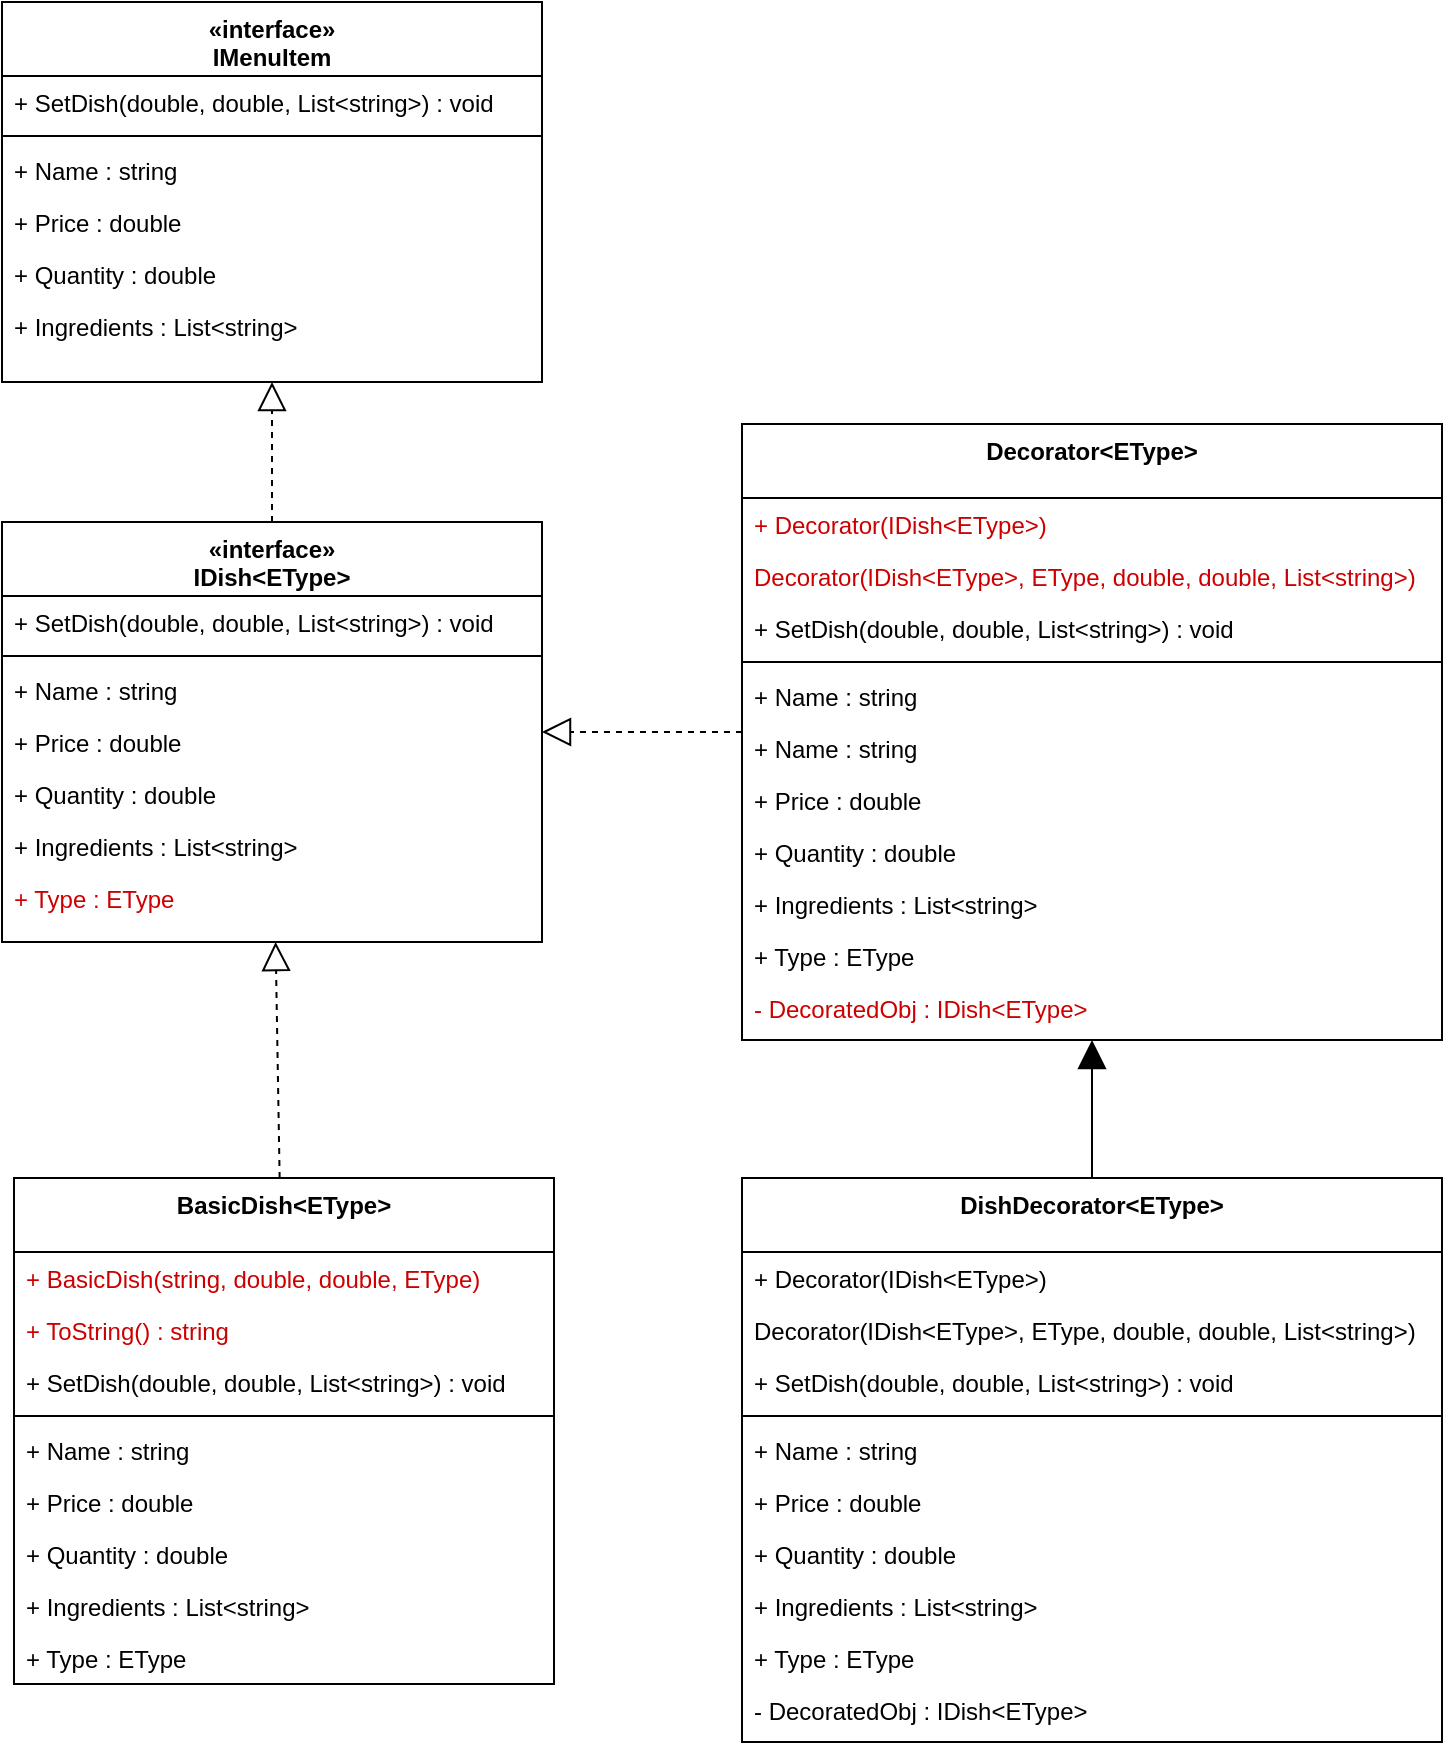 <mxfile version="13.0.1" type="google"><diagram id="C5RBs43oDa-KdzZeNtuy" name="Page-1"><mxGraphModel dx="920" dy="880" grid="1" gridSize="10" guides="1" tooltips="1" connect="1" arrows="1" fold="1" page="1" pageScale="1" pageWidth="827" pageHeight="1169" math="0" shadow="0"><root><mxCell id="WIyWlLk6GJQsqaUBKTNV-0"/><mxCell id="WIyWlLk6GJQsqaUBKTNV-1" parent="WIyWlLk6GJQsqaUBKTNV-0"/><mxCell id="hcxhujS3Mi6u_HmcaEYY-6" value="" style="endArrow=block;dashed=1;endFill=0;endSize=12;html=1;" edge="1" parent="WIyWlLk6GJQsqaUBKTNV-1" source="hcxhujS3Mi6u_HmcaEYY-31" target="hcxhujS3Mi6u_HmcaEYY-0"><mxGeometry width="160" relative="1" as="geometry"><mxPoint x="189" y="443" as="sourcePoint"/><mxPoint x="129" y="473" as="targetPoint"/></mxGeometry></mxCell><mxCell id="hcxhujS3Mi6u_HmcaEYY-30" value="" style="endArrow=block;dashed=1;endFill=0;endSize=12;html=1;" edge="1" parent="WIyWlLk6GJQsqaUBKTNV-1" source="hcxhujS3Mi6u_HmcaEYY-39" target="hcxhujS3Mi6u_HmcaEYY-31"><mxGeometry width="160" relative="1" as="geometry"><mxPoint x="189" y="713" as="sourcePoint"/><mxPoint x="189" y="523" as="targetPoint"/></mxGeometry></mxCell><mxCell id="hcxhujS3Mi6u_HmcaEYY-65" value="" style="endArrow=block;dashed=1;endFill=0;endSize=12;html=1;" edge="1" parent="WIyWlLk6GJQsqaUBKTNV-1" source="hcxhujS3Mi6u_HmcaEYY-57" target="hcxhujS3Mi6u_HmcaEYY-31"><mxGeometry width="160" relative="1" as="geometry"><mxPoint x="199" y="733" as="sourcePoint"/><mxPoint x="199" y="673" as="targetPoint"/></mxGeometry></mxCell><mxCell id="hcxhujS3Mi6u_HmcaEYY-0" value="«interface»&#10;IMenuItem" style="swimlane;fontStyle=1;align=center;verticalAlign=top;childLayout=stackLayout;horizontal=1;startSize=37;horizontalStack=0;resizeParent=1;resizeLast=0;collapsible=1;marginBottom=0;rounded=0;shadow=0;strokeWidth=1;" vertex="1" parent="WIyWlLk6GJQsqaUBKTNV-1"><mxGeometry x="54" y="193" width="270" height="190" as="geometry"><mxRectangle x="230" y="140" width="160" height="26" as="alternateBounds"/></mxGeometry></mxCell><mxCell id="hcxhujS3Mi6u_HmcaEYY-1" value="+ SetDish(double, double, List&lt;string&gt;) : void" style="text;align=left;verticalAlign=top;spacingLeft=4;spacingRight=4;overflow=hidden;rotatable=0;points=[[0,0.5],[1,0.5]];portConstraint=eastwest;" vertex="1" parent="hcxhujS3Mi6u_HmcaEYY-0"><mxGeometry y="37" width="270" height="26" as="geometry"/></mxCell><mxCell id="hcxhujS3Mi6u_HmcaEYY-4" value="" style="line;html=1;strokeWidth=1;align=left;verticalAlign=middle;spacingTop=-1;spacingLeft=3;spacingRight=3;rotatable=0;labelPosition=right;points=[];portConstraint=eastwest;" vertex="1" parent="hcxhujS3Mi6u_HmcaEYY-0"><mxGeometry y="63" width="270" height="8" as="geometry"/></mxCell><mxCell id="hcxhujS3Mi6u_HmcaEYY-5" value="+ Name : string" style="text;align=left;verticalAlign=top;spacingLeft=4;spacingRight=4;overflow=hidden;rotatable=0;points=[[0,0.5],[1,0.5]];portConstraint=eastwest;" vertex="1" parent="hcxhujS3Mi6u_HmcaEYY-0"><mxGeometry y="71" width="270" height="26" as="geometry"/></mxCell><mxCell id="hcxhujS3Mi6u_HmcaEYY-16" value="+ Price : double" style="text;align=left;verticalAlign=top;spacingLeft=4;spacingRight=4;overflow=hidden;rotatable=0;points=[[0,0.5],[1,0.5]];portConstraint=eastwest;" vertex="1" parent="hcxhujS3Mi6u_HmcaEYY-0"><mxGeometry y="97" width="270" height="26" as="geometry"/></mxCell><mxCell id="hcxhujS3Mi6u_HmcaEYY-18" value="+ Quantity : double" style="text;align=left;verticalAlign=top;spacingLeft=4;spacingRight=4;overflow=hidden;rotatable=0;points=[[0,0.5],[1,0.5]];portConstraint=eastwest;" vertex="1" parent="hcxhujS3Mi6u_HmcaEYY-0"><mxGeometry y="123" width="270" height="26" as="geometry"/></mxCell><mxCell id="hcxhujS3Mi6u_HmcaEYY-17" value="+ Ingredients : List&lt;string&gt;" style="text;align=left;verticalAlign=top;spacingLeft=4;spacingRight=4;overflow=hidden;rotatable=0;points=[[0,0.5],[1,0.5]];portConstraint=eastwest;" vertex="1" parent="hcxhujS3Mi6u_HmcaEYY-0"><mxGeometry y="149" width="270" height="26" as="geometry"/></mxCell><mxCell id="hcxhujS3Mi6u_HmcaEYY-31" value="«interface»&#10;IDish&lt;EType&gt;" style="swimlane;fontStyle=1;align=center;verticalAlign=top;childLayout=stackLayout;horizontal=1;startSize=37;horizontalStack=0;resizeParent=1;resizeLast=0;collapsible=1;marginBottom=0;rounded=0;shadow=0;strokeWidth=1;" vertex="1" parent="WIyWlLk6GJQsqaUBKTNV-1"><mxGeometry x="54" y="453" width="270" height="210" as="geometry"><mxRectangle x="230" y="140" width="160" height="26" as="alternateBounds"/></mxGeometry></mxCell><mxCell id="hcxhujS3Mi6u_HmcaEYY-32" value="+ SetDish(double, double, List&lt;string&gt;) : void" style="text;align=left;verticalAlign=top;spacingLeft=4;spacingRight=4;overflow=hidden;rotatable=0;points=[[0,0.5],[1,0.5]];portConstraint=eastwest;" vertex="1" parent="hcxhujS3Mi6u_HmcaEYY-31"><mxGeometry y="37" width="270" height="26" as="geometry"/></mxCell><mxCell id="hcxhujS3Mi6u_HmcaEYY-33" value="" style="line;html=1;strokeWidth=1;align=left;verticalAlign=middle;spacingTop=-1;spacingLeft=3;spacingRight=3;rotatable=0;labelPosition=right;points=[];portConstraint=eastwest;" vertex="1" parent="hcxhujS3Mi6u_HmcaEYY-31"><mxGeometry y="63" width="270" height="8" as="geometry"/></mxCell><mxCell id="hcxhujS3Mi6u_HmcaEYY-34" value="+ Name : string" style="text;align=left;verticalAlign=top;spacingLeft=4;spacingRight=4;overflow=hidden;rotatable=0;points=[[0,0.5],[1,0.5]];portConstraint=eastwest;" vertex="1" parent="hcxhujS3Mi6u_HmcaEYY-31"><mxGeometry y="71" width="270" height="26" as="geometry"/></mxCell><mxCell id="hcxhujS3Mi6u_HmcaEYY-35" value="+ Price : double" style="text;align=left;verticalAlign=top;spacingLeft=4;spacingRight=4;overflow=hidden;rotatable=0;points=[[0,0.5],[1,0.5]];portConstraint=eastwest;" vertex="1" parent="hcxhujS3Mi6u_HmcaEYY-31"><mxGeometry y="97" width="270" height="26" as="geometry"/></mxCell><mxCell id="hcxhujS3Mi6u_HmcaEYY-36" value="+ Quantity : double" style="text;align=left;verticalAlign=top;spacingLeft=4;spacingRight=4;overflow=hidden;rotatable=0;points=[[0,0.5],[1,0.5]];portConstraint=eastwest;" vertex="1" parent="hcxhujS3Mi6u_HmcaEYY-31"><mxGeometry y="123" width="270" height="26" as="geometry"/></mxCell><mxCell id="hcxhujS3Mi6u_HmcaEYY-38" value="+ Ingredients : List&lt;string&gt;" style="text;align=left;verticalAlign=top;spacingLeft=4;spacingRight=4;overflow=hidden;rotatable=0;points=[[0,0.5],[1,0.5]];portConstraint=eastwest;" vertex="1" parent="hcxhujS3Mi6u_HmcaEYY-31"><mxGeometry y="149" width="270" height="26" as="geometry"/></mxCell><mxCell id="hcxhujS3Mi6u_HmcaEYY-37" value="+ Type : EType" style="text;align=left;verticalAlign=top;spacingLeft=4;spacingRight=4;overflow=hidden;rotatable=0;points=[[0,0.5],[1,0.5]];portConstraint=eastwest;fontColor=#CC0000;" vertex="1" parent="hcxhujS3Mi6u_HmcaEYY-31"><mxGeometry y="175" width="270" height="26" as="geometry"/></mxCell><mxCell id="hcxhujS3Mi6u_HmcaEYY-84" value="" style="endArrow=block;endFill=1;endSize=12;html=1;" edge="1" parent="WIyWlLk6GJQsqaUBKTNV-1" source="hcxhujS3Mi6u_HmcaEYY-71" target="hcxhujS3Mi6u_HmcaEYY-57"><mxGeometry width="160" relative="1" as="geometry"><mxPoint x="590.0" y="783.171" as="sourcePoint"/><mxPoint x="490.0" y="780.0" as="targetPoint"/></mxGeometry></mxCell><mxCell id="hcxhujS3Mi6u_HmcaEYY-57" value="Decorator&lt;EType&gt;" style="swimlane;fontStyle=1;align=center;verticalAlign=top;childLayout=stackLayout;horizontal=1;startSize=37;horizontalStack=0;resizeParent=1;resizeLast=0;collapsible=1;marginBottom=0;rounded=0;shadow=0;strokeWidth=1;" vertex="1" parent="WIyWlLk6GJQsqaUBKTNV-1"><mxGeometry x="424" y="404" width="350" height="308" as="geometry"><mxRectangle x="230" y="140" width="160" height="26" as="alternateBounds"/></mxGeometry></mxCell><mxCell id="hcxhujS3Mi6u_HmcaEYY-69" value="+ Decorator(IDish&lt;EType&gt;)" style="text;align=left;verticalAlign=top;spacingLeft=4;spacingRight=4;overflow=hidden;rotatable=0;points=[[0,0.5],[1,0.5]];portConstraint=eastwest;fontColor=#CC0000;" vertex="1" parent="hcxhujS3Mi6u_HmcaEYY-57"><mxGeometry y="37" width="350" height="26" as="geometry"/></mxCell><mxCell id="hcxhujS3Mi6u_HmcaEYY-70" value="Decorator(IDish&lt;EType&gt;, EType, double, double, List&lt;string&gt;)" style="text;align=left;verticalAlign=top;spacingLeft=4;spacingRight=4;overflow=hidden;rotatable=0;points=[[0,0.5],[1,0.5]];portConstraint=eastwest;fontColor=#CC0000;" vertex="1" parent="hcxhujS3Mi6u_HmcaEYY-57"><mxGeometry y="63" width="350" height="26" as="geometry"/></mxCell><mxCell id="hcxhujS3Mi6u_HmcaEYY-58" value="+ SetDish(double, double, List&lt;string&gt;) : void" style="text;align=left;verticalAlign=top;spacingLeft=4;spacingRight=4;overflow=hidden;rotatable=0;points=[[0,0.5],[1,0.5]];portConstraint=eastwest;" vertex="1" parent="hcxhujS3Mi6u_HmcaEYY-57"><mxGeometry y="89" width="350" height="26" as="geometry"/></mxCell><mxCell id="hcxhujS3Mi6u_HmcaEYY-59" value="" style="line;html=1;strokeWidth=1;align=left;verticalAlign=middle;spacingTop=-1;spacingLeft=3;spacingRight=3;rotatable=0;labelPosition=right;points=[];portConstraint=eastwest;" vertex="1" parent="hcxhujS3Mi6u_HmcaEYY-57"><mxGeometry y="115" width="350" height="8" as="geometry"/></mxCell><mxCell id="hcxhujS3Mi6u_HmcaEYY-83" value="+ Name : string" style="text;align=left;verticalAlign=top;spacingLeft=4;spacingRight=4;overflow=hidden;rotatable=0;points=[[0,0.5],[1,0.5]];portConstraint=eastwest;" vertex="1" parent="hcxhujS3Mi6u_HmcaEYY-57"><mxGeometry y="123" width="350" height="26" as="geometry"/></mxCell><mxCell id="hcxhujS3Mi6u_HmcaEYY-60" value="+ Name : string" style="text;align=left;verticalAlign=top;spacingLeft=4;spacingRight=4;overflow=hidden;rotatable=0;points=[[0,0.5],[1,0.5]];portConstraint=eastwest;" vertex="1" parent="hcxhujS3Mi6u_HmcaEYY-57"><mxGeometry y="149" width="350" height="26" as="geometry"/></mxCell><mxCell id="hcxhujS3Mi6u_HmcaEYY-61" value="+ Price : double" style="text;align=left;verticalAlign=top;spacingLeft=4;spacingRight=4;overflow=hidden;rotatable=0;points=[[0,0.5],[1,0.5]];portConstraint=eastwest;" vertex="1" parent="hcxhujS3Mi6u_HmcaEYY-57"><mxGeometry y="175" width="350" height="26" as="geometry"/></mxCell><mxCell id="hcxhujS3Mi6u_HmcaEYY-62" value="+ Quantity : double" style="text;align=left;verticalAlign=top;spacingLeft=4;spacingRight=4;overflow=hidden;rotatable=0;points=[[0,0.5],[1,0.5]];portConstraint=eastwest;" vertex="1" parent="hcxhujS3Mi6u_HmcaEYY-57"><mxGeometry y="201" width="350" height="26" as="geometry"/></mxCell><mxCell id="hcxhujS3Mi6u_HmcaEYY-63" value="+ Ingredients : List&lt;string&gt;" style="text;align=left;verticalAlign=top;spacingLeft=4;spacingRight=4;overflow=hidden;rotatable=0;points=[[0,0.5],[1,0.5]];portConstraint=eastwest;" vertex="1" parent="hcxhujS3Mi6u_HmcaEYY-57"><mxGeometry y="227" width="350" height="26" as="geometry"/></mxCell><mxCell id="hcxhujS3Mi6u_HmcaEYY-66" value="+ Type : EType" style="text;align=left;verticalAlign=top;spacingLeft=4;spacingRight=4;overflow=hidden;rotatable=0;points=[[0,0.5],[1,0.5]];portConstraint=eastwest;" vertex="1" parent="hcxhujS3Mi6u_HmcaEYY-57"><mxGeometry y="253" width="350" height="26" as="geometry"/></mxCell><mxCell id="hcxhujS3Mi6u_HmcaEYY-64" value="- DecoratedObj : IDish&lt;EType&gt;" style="text;align=left;verticalAlign=top;spacingLeft=4;spacingRight=4;overflow=hidden;rotatable=0;points=[[0,0.5],[1,0.5]];portConstraint=eastwest;fontColor=#CC0000;" vertex="1" parent="hcxhujS3Mi6u_HmcaEYY-57"><mxGeometry y="279" width="350" height="29" as="geometry"/></mxCell><mxCell id="hcxhujS3Mi6u_HmcaEYY-71" value="DishDecorator&lt;EType&gt;" style="swimlane;fontStyle=1;align=center;verticalAlign=top;childLayout=stackLayout;horizontal=1;startSize=37;horizontalStack=0;resizeParent=1;resizeLast=0;collapsible=1;marginBottom=0;rounded=0;shadow=0;strokeWidth=1;" vertex="1" parent="WIyWlLk6GJQsqaUBKTNV-1"><mxGeometry x="424" y="781" width="350" height="282" as="geometry"><mxRectangle x="230" y="140" width="160" height="26" as="alternateBounds"/></mxGeometry></mxCell><mxCell id="hcxhujS3Mi6u_HmcaEYY-72" value="+ Decorator(IDish&lt;EType&gt;)" style="text;align=left;verticalAlign=top;spacingLeft=4;spacingRight=4;overflow=hidden;rotatable=0;points=[[0,0.5],[1,0.5]];portConstraint=eastwest;fontColor=#000000;" vertex="1" parent="hcxhujS3Mi6u_HmcaEYY-71"><mxGeometry y="37" width="350" height="26" as="geometry"/></mxCell><mxCell id="hcxhujS3Mi6u_HmcaEYY-73" value="Decorator(IDish&lt;EType&gt;, EType, double, double, List&lt;string&gt;)" style="text;align=left;verticalAlign=top;spacingLeft=4;spacingRight=4;overflow=hidden;rotatable=0;points=[[0,0.5],[1,0.5]];portConstraint=eastwest;fontColor=#000000;" vertex="1" parent="hcxhujS3Mi6u_HmcaEYY-71"><mxGeometry y="63" width="350" height="26" as="geometry"/></mxCell><mxCell id="hcxhujS3Mi6u_HmcaEYY-74" value="+ SetDish(double, double, List&lt;string&gt;) : void" style="text;align=left;verticalAlign=top;spacingLeft=4;spacingRight=4;overflow=hidden;rotatable=0;points=[[0,0.5],[1,0.5]];portConstraint=eastwest;" vertex="1" parent="hcxhujS3Mi6u_HmcaEYY-71"><mxGeometry y="89" width="350" height="26" as="geometry"/></mxCell><mxCell id="hcxhujS3Mi6u_HmcaEYY-75" value="" style="line;html=1;strokeWidth=1;align=left;verticalAlign=middle;spacingTop=-1;spacingLeft=3;spacingRight=3;rotatable=0;labelPosition=right;points=[];portConstraint=eastwest;" vertex="1" parent="hcxhujS3Mi6u_HmcaEYY-71"><mxGeometry y="115" width="350" height="8" as="geometry"/></mxCell><mxCell id="hcxhujS3Mi6u_HmcaEYY-76" value="+ Name : string" style="text;align=left;verticalAlign=top;spacingLeft=4;spacingRight=4;overflow=hidden;rotatable=0;points=[[0,0.5],[1,0.5]];portConstraint=eastwest;" vertex="1" parent="hcxhujS3Mi6u_HmcaEYY-71"><mxGeometry y="123" width="350" height="26" as="geometry"/></mxCell><mxCell id="hcxhujS3Mi6u_HmcaEYY-77" value="+ Price : double" style="text;align=left;verticalAlign=top;spacingLeft=4;spacingRight=4;overflow=hidden;rotatable=0;points=[[0,0.5],[1,0.5]];portConstraint=eastwest;" vertex="1" parent="hcxhujS3Mi6u_HmcaEYY-71"><mxGeometry y="149" width="350" height="26" as="geometry"/></mxCell><mxCell id="hcxhujS3Mi6u_HmcaEYY-78" value="+ Quantity : double" style="text;align=left;verticalAlign=top;spacingLeft=4;spacingRight=4;overflow=hidden;rotatable=0;points=[[0,0.5],[1,0.5]];portConstraint=eastwest;" vertex="1" parent="hcxhujS3Mi6u_HmcaEYY-71"><mxGeometry y="175" width="350" height="26" as="geometry"/></mxCell><mxCell id="hcxhujS3Mi6u_HmcaEYY-79" value="+ Ingredients : List&lt;string&gt;" style="text;align=left;verticalAlign=top;spacingLeft=4;spacingRight=4;overflow=hidden;rotatable=0;points=[[0,0.5],[1,0.5]];portConstraint=eastwest;" vertex="1" parent="hcxhujS3Mi6u_HmcaEYY-71"><mxGeometry y="201" width="350" height="26" as="geometry"/></mxCell><mxCell id="hcxhujS3Mi6u_HmcaEYY-80" value="+ Type : EType" style="text;align=left;verticalAlign=top;spacingLeft=4;spacingRight=4;overflow=hidden;rotatable=0;points=[[0,0.5],[1,0.5]];portConstraint=eastwest;" vertex="1" parent="hcxhujS3Mi6u_HmcaEYY-71"><mxGeometry y="227" width="350" height="26" as="geometry"/></mxCell><mxCell id="hcxhujS3Mi6u_HmcaEYY-81" value="- DecoratedObj : IDish&lt;EType&gt;" style="text;align=left;verticalAlign=top;spacingLeft=4;spacingRight=4;overflow=hidden;rotatable=0;points=[[0,0.5],[1,0.5]];portConstraint=eastwest;fontColor=#000000;" vertex="1" parent="hcxhujS3Mi6u_HmcaEYY-71"><mxGeometry y="253" width="350" height="29" as="geometry"/></mxCell><mxCell id="hcxhujS3Mi6u_HmcaEYY-39" value="BasicDish&lt;EType&gt;" style="swimlane;fontStyle=1;align=center;verticalAlign=top;childLayout=stackLayout;horizontal=1;startSize=37;horizontalStack=0;resizeParent=1;resizeLast=0;collapsible=1;marginBottom=0;rounded=0;shadow=0;strokeWidth=1;" vertex="1" parent="WIyWlLk6GJQsqaUBKTNV-1"><mxGeometry x="60" y="781" width="270" height="253" as="geometry"><mxRectangle x="230" y="140" width="160" height="26" as="alternateBounds"/></mxGeometry></mxCell><mxCell id="hcxhujS3Mi6u_HmcaEYY-68" value="+ BasicDish(string, double, double, EType)" style="text;align=left;verticalAlign=top;spacingLeft=4;spacingRight=4;overflow=hidden;rotatable=0;points=[[0,0.5],[1,0.5]];portConstraint=eastwest;fontColor=#CC0000;" vertex="1" parent="hcxhujS3Mi6u_HmcaEYY-39"><mxGeometry y="37" width="270" height="26" as="geometry"/></mxCell><mxCell id="hcxhujS3Mi6u_HmcaEYY-40" value="+ ToString() : string" style="text;align=left;verticalAlign=top;spacingLeft=4;spacingRight=4;overflow=hidden;rotatable=0;points=[[0,0.5],[1,0.5]];portConstraint=eastwest;fontColor=#CC0000;" vertex="1" parent="hcxhujS3Mi6u_HmcaEYY-39"><mxGeometry y="63" width="270" height="26" as="geometry"/></mxCell><mxCell id="hcxhujS3Mi6u_HmcaEYY-56" value="+ SetDish(double, double, List&lt;string&gt;) : void" style="text;align=left;verticalAlign=top;spacingLeft=4;spacingRight=4;overflow=hidden;rotatable=0;points=[[0,0.5],[1,0.5]];portConstraint=eastwest;" vertex="1" parent="hcxhujS3Mi6u_HmcaEYY-39"><mxGeometry y="89" width="270" height="26" as="geometry"/></mxCell><mxCell id="hcxhujS3Mi6u_HmcaEYY-41" value="" style="line;html=1;strokeWidth=1;align=left;verticalAlign=middle;spacingTop=-1;spacingLeft=3;spacingRight=3;rotatable=0;labelPosition=right;points=[];portConstraint=eastwest;" vertex="1" parent="hcxhujS3Mi6u_HmcaEYY-39"><mxGeometry y="115" width="270" height="8" as="geometry"/></mxCell><mxCell id="hcxhujS3Mi6u_HmcaEYY-42" value="+ Name : string" style="text;align=left;verticalAlign=top;spacingLeft=4;spacingRight=4;overflow=hidden;rotatable=0;points=[[0,0.5],[1,0.5]];portConstraint=eastwest;" vertex="1" parent="hcxhujS3Mi6u_HmcaEYY-39"><mxGeometry y="123" width="270" height="26" as="geometry"/></mxCell><mxCell id="hcxhujS3Mi6u_HmcaEYY-43" value="+ Price : double" style="text;align=left;verticalAlign=top;spacingLeft=4;spacingRight=4;overflow=hidden;rotatable=0;points=[[0,0.5],[1,0.5]];portConstraint=eastwest;" vertex="1" parent="hcxhujS3Mi6u_HmcaEYY-39"><mxGeometry y="149" width="270" height="26" as="geometry"/></mxCell><mxCell id="hcxhujS3Mi6u_HmcaEYY-44" value="+ Quantity : double" style="text;align=left;verticalAlign=top;spacingLeft=4;spacingRight=4;overflow=hidden;rotatable=0;points=[[0,0.5],[1,0.5]];portConstraint=eastwest;" vertex="1" parent="hcxhujS3Mi6u_HmcaEYY-39"><mxGeometry y="175" width="270" height="26" as="geometry"/></mxCell><mxCell id="hcxhujS3Mi6u_HmcaEYY-45" value="+ Ingredients : List&lt;string&gt;" style="text;align=left;verticalAlign=top;spacingLeft=4;spacingRight=4;overflow=hidden;rotatable=0;points=[[0,0.5],[1,0.5]];portConstraint=eastwest;" vertex="1" parent="hcxhujS3Mi6u_HmcaEYY-39"><mxGeometry y="201" width="270" height="26" as="geometry"/></mxCell><mxCell id="hcxhujS3Mi6u_HmcaEYY-46" value="+ Type : EType" style="text;align=left;verticalAlign=top;spacingLeft=4;spacingRight=4;overflow=hidden;rotatable=0;points=[[0,0.5],[1,0.5]];portConstraint=eastwest;" vertex="1" parent="hcxhujS3Mi6u_HmcaEYY-39"><mxGeometry y="227" width="270" height="26" as="geometry"/></mxCell></root></mxGraphModel></diagram></mxfile>